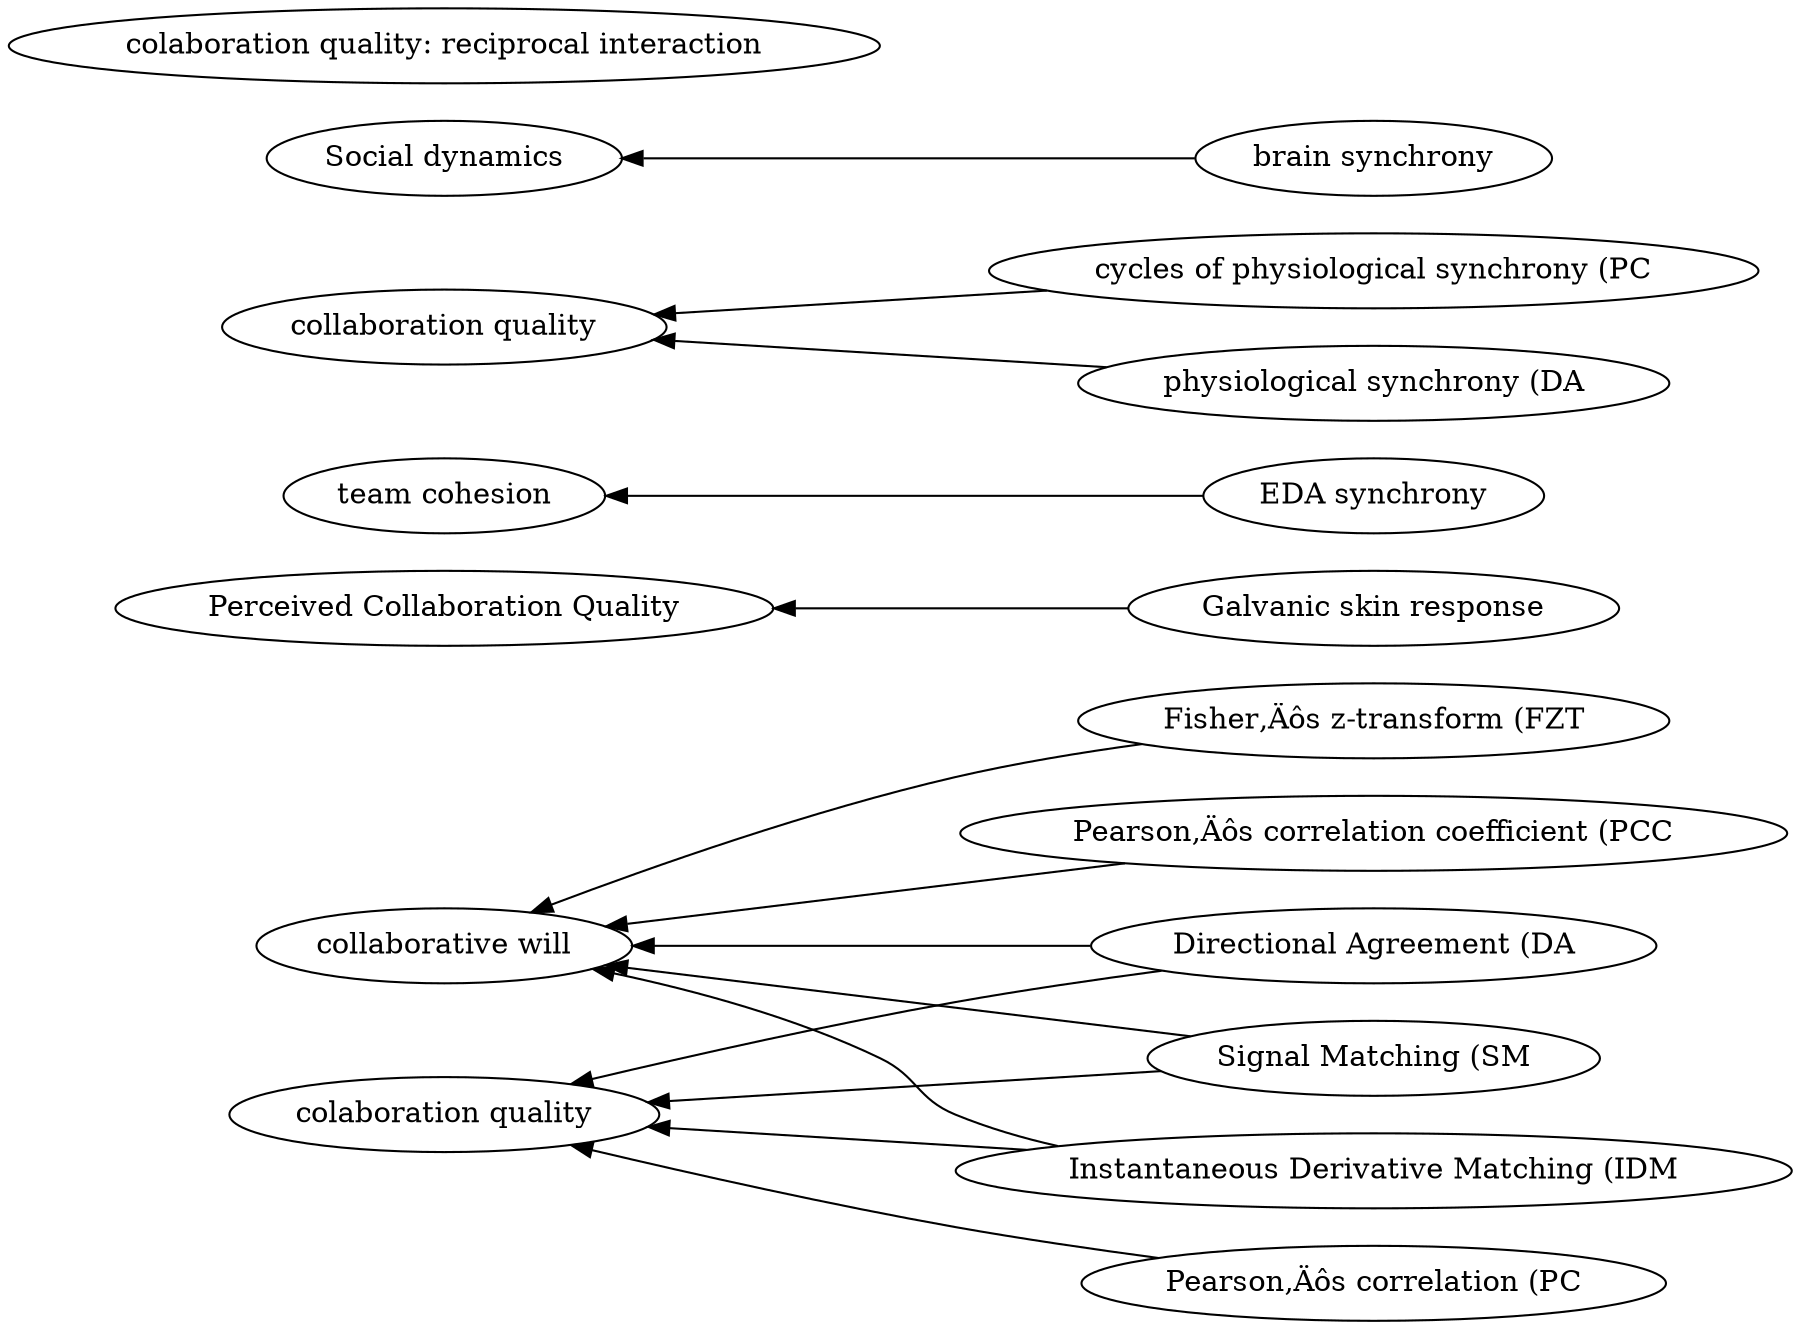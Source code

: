 digraph Test {
	rankdir=RL
	size="15,15"
	overlap=false
	splines=true
	{rank=same; "Fisher‚Äôs z-transform (FZT" "Directional Agreement (DA" "Signal Matching (SM" "Galvanic skin response" "EDA synchrony" "Pearson‚Äôs correlation (PC" "cycles of physiological synchrony (PC" "Pearson‚Äôs correlation coefficient (PCC" "physiological synchrony (DA" "brain synchrony" "Instantaneous Derivative Matching (IDM";}
	{rank=same; "collaborative will" "Social dynamics" "team cohesion" "collaboration quality" "colaboration quality: reciprocal interaction" "Perceived Collaboration Quality";}
	"Galvanic skin response" [href="https://scholar.google.com/scholar?hl=en&q=Modeling%20Team-level%20Multimodal%20Dynamics%20during%20Multiparty%20Collaboration"]
	"Galvanic skin response" -> "Perceived Collaboration Quality"
	"Signal Matching (SM" [href="https://scholar.google.com/scholar?hl=en&q=Investigating%20collaborative%20learning%20success%20with%20physiological%20coupling%20indices%20based%20on%20electrodermal%20activity"]
	"Signal Matching (SM" -> "collaborative will"
	"Directional Agreement (DA" [href="https://scholar.google.com/scholar?hl=en&q=Investigating%20collaborative%20learning%20success%20with%20physiological%20coupling%20indices%20based%20on%20electrodermal%20activity"]
	"Directional Agreement (DA" -> "collaborative will"
	"Pearson‚Äôs correlation coefficient (PCC" [href="https://scholar.google.com/scholar?hl=en&q=Investigating%20collaborative%20learning%20success%20with%20physiological%20coupling%20indices%20based%20on%20electrodermal%20activity"]
	"Pearson‚Äôs correlation coefficient (PCC" -> "collaborative will"
	"Fisher‚Äôs z-transform (FZT" [href="https://scholar.google.com/scholar?hl=en&q=Investigating%20collaborative%20learning%20success%20with%20physiological%20coupling%20indices%20based%20on%20electrodermal%20activity"]
	"Fisher‚Äôs z-transform (FZT" -> "collaborative will"
	"Instantaneous Derivative Matching (IDM" [href="https://scholar.google.com/scholar?hl=en&q=Investigating%20collaborative%20learning%20success%20with%20physiological%20coupling%20indices%20based%20on%20electrodermal%20activity"]
	"Instantaneous Derivative Matching (IDM" -> "collaborative will"
	"Signal Matching (SM" [href="https://scholar.google.com/scholar?hl=en&q=Using%20Physiological%20Synchrony%20as%20an%20Indicator%20of%20Collaboration%20Quality,%20Task%20Performance%20and%20Learning"]
	"Signal Matching (SM" -> "colaboration quality":" reciprocal interaction"
	"Instantaneous Derivative Matching (IDM" [href="https://scholar.google.com/scholar?hl=en&q=Using%20Physiological%20Synchrony%20as%20an%20Indicator%20of%20Collaboration%20Quality,%20Task%20Performance%20and%20Learning"]
	"Instantaneous Derivative Matching (IDM" -> "colaboration quality":" reciprocal interaction"
	"Pearson‚Äôs correlation (PC" [href="https://scholar.google.com/scholar?hl=en&q=Using%20Physiological%20Synchrony%20as%20an%20Indicator%20of%20Collaboration%20Quality,%20Task%20Performance%20and%20Learning"]
	"Pearson‚Äôs correlation (PC" -> "colaboration quality":" reciprocal interaction"
	"Directional Agreement (DA" [href="https://scholar.google.com/scholar?hl=en&q=Using%20Physiological%20Synchrony%20as%20an%20Indicator%20of%20Collaboration%20Quality,%20Task%20Performance%20and%20Learning"]
	"Directional Agreement (DA" -> "colaboration quality":" reciprocal interaction"
	"EDA synchrony" [href="https://scholar.google.com/scholar?hl=en&q=Physiological%20evidence%20of%20interpersonal%20dynamics%20in%20a%20cooperative%20production%20task"]
	"EDA synchrony" -> "team cohesion"
	"brain synchrony" [href="https://scholar.google.com/scholar?hl=en&q=Brain-to-Brain%20Synchrony%20Tracks%20Real-World%20Dynamic%20Group%20Interactions%20in%20the%20Classroom"]
	"brain synchrony" -> "Social dynamics"
	"physiological synchrony (DA" [href="https://scholar.google.com/scholar?hl=en&q=Unpacking%20the%20relationship%20between%20existing%20and%20new%20measures%20of%20physiological%20synchrony%20and%20collaborative%20learning:%20a%20mixed%20methods%20study"]
	"physiological synchrony (DA" -> "collaboration quality"
	"cycles of physiological synchrony (PC" [href="https://scholar.google.com/scholar?hl=en&q=Unpacking%20the%20relationship%20between%20existing%20and%20new%20measures%20of%20physiological%20synchrony%20and%20collaborative%20learning:%20a%20mixed%20methods%20study"]
	"cycles of physiological synchrony (PC" -> "collaboration quality"
}
